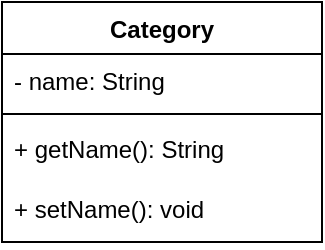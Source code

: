 <mxfile version="13.7.2" type="github">
  <diagram id="_lqFjD4t3q71EQGIkj19" name="Page-1">
    <mxGraphModel dx="780" dy="1122" grid="1" gridSize="10" guides="1" tooltips="1" connect="1" arrows="1" fold="1" page="1" pageScale="1" pageWidth="827" pageHeight="1169" math="0" shadow="0">
      <root>
        <mxCell id="0" />
        <mxCell id="1" parent="0" />
        <mxCell id="CjetOPbRpKA3zPlfMu0f-35" value="Category&#xa;" style="swimlane;fontStyle=1;align=center;verticalAlign=top;childLayout=stackLayout;horizontal=1;startSize=26;horizontalStack=0;resizeParent=1;resizeParentMax=0;resizeLast=0;collapsible=1;marginBottom=0;" vertex="1" parent="1">
          <mxGeometry x="130" y="180" width="160" height="120" as="geometry" />
        </mxCell>
        <mxCell id="CjetOPbRpKA3zPlfMu0f-36" value="- name: String&#xa;" style="text;strokeColor=none;fillColor=none;align=left;verticalAlign=top;spacingLeft=4;spacingRight=4;overflow=hidden;rotatable=0;points=[[0,0.5],[1,0.5]];portConstraint=eastwest;" vertex="1" parent="CjetOPbRpKA3zPlfMu0f-35">
          <mxGeometry y="26" width="160" height="26" as="geometry" />
        </mxCell>
        <mxCell id="CjetOPbRpKA3zPlfMu0f-37" value="" style="line;strokeWidth=1;fillColor=none;align=left;verticalAlign=middle;spacingTop=-1;spacingLeft=3;spacingRight=3;rotatable=0;labelPosition=right;points=[];portConstraint=eastwest;" vertex="1" parent="CjetOPbRpKA3zPlfMu0f-35">
          <mxGeometry y="52" width="160" height="8" as="geometry" />
        </mxCell>
        <mxCell id="CjetOPbRpKA3zPlfMu0f-40" value="+ getName(): String" style="text;strokeColor=none;fillColor=none;align=left;verticalAlign=top;spacingLeft=4;spacingRight=4;overflow=hidden;rotatable=0;points=[[0,0.5],[1,0.5]];portConstraint=eastwest;" vertex="1" parent="CjetOPbRpKA3zPlfMu0f-35">
          <mxGeometry y="60" width="160" height="30" as="geometry" />
        </mxCell>
        <mxCell id="CjetOPbRpKA3zPlfMu0f-38" value="+ setName(): void" style="text;strokeColor=none;fillColor=none;align=left;verticalAlign=top;spacingLeft=4;spacingRight=4;overflow=hidden;rotatable=0;points=[[0,0.5],[1,0.5]];portConstraint=eastwest;" vertex="1" parent="CjetOPbRpKA3zPlfMu0f-35">
          <mxGeometry y="90" width="160" height="30" as="geometry" />
        </mxCell>
      </root>
    </mxGraphModel>
  </diagram>
</mxfile>
